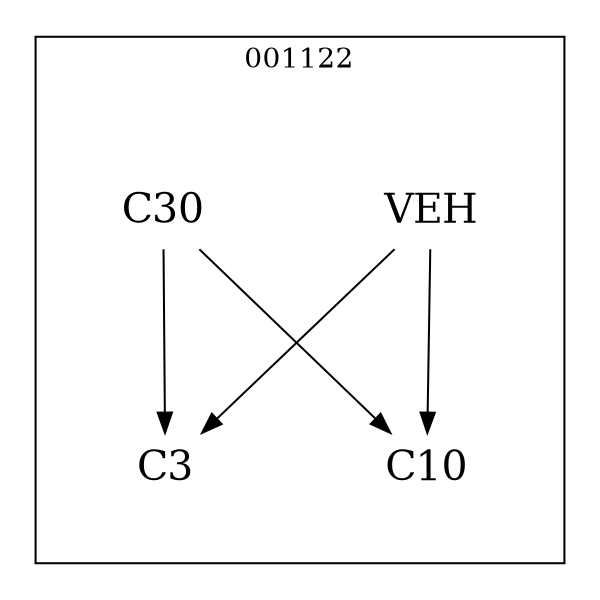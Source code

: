 strict digraph DAGS {
	size = "4,4!" ; ratio ="fill"; subgraph cluster_0{
			labeldoc = "t";
			label = "001122";node	[label= VEH, shape = plaintext, fontsize=20] VEH;node	[label= C3, shape = plaintext, fontsize=20] C3;node	[label= C10, shape = plaintext, fontsize=20] C10;node	[label= C30, shape = plaintext, fontsize=20] C30;
VEH->C3;
VEH->C10;
C30->C3;
C30->C10;
	}}